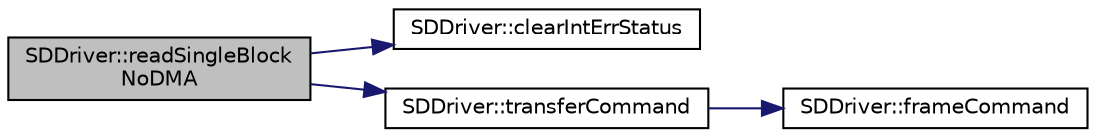 digraph "SDDriver::readSingleBlockNoDMA"
{
  edge [fontname="Helvetica",fontsize="10",labelfontname="Helvetica",labelfontsize="10"];
  node [fontname="Helvetica",fontsize="10",shape=record];
  rankdir="LR";
  Node69 [label="SDDriver::readSingleBlock\lNoDMA",height=0.2,width=0.4,color="black", fillcolor="grey75", style="filled", fontcolor="black"];
  Node69 -> Node70 [color="midnightblue",fontsize="10",style="solid",fontname="Helvetica"];
  Node70 [label="SDDriver::clearIntErrStatus",height=0.2,width=0.4,color="black", fillcolor="white", style="filled",URL="$d1/dcf/class_s_d_driver.html#a6056c92a88e9f314ed4fc1f1386ac4d5"];
  Node69 -> Node71 [color="midnightblue",fontsize="10",style="solid",fontname="Helvetica"];
  Node71 [label="SDDriver::transferCommand",height=0.2,width=0.4,color="black", fillcolor="white", style="filled",URL="$d1/dcf/class_s_d_driver.html#a68294cf9d19996f6b1bd41c5a0ac82a6"];
  Node71 -> Node72 [color="midnightblue",fontsize="10",style="solid",fontname="Helvetica"];
  Node72 [label="SDDriver::frameCommand",height=0.2,width=0.4,color="black", fillcolor="white", style="filled",URL="$d1/dcf/class_s_d_driver.html#a7a6b575f771428477a23025ef6376673"];
}
